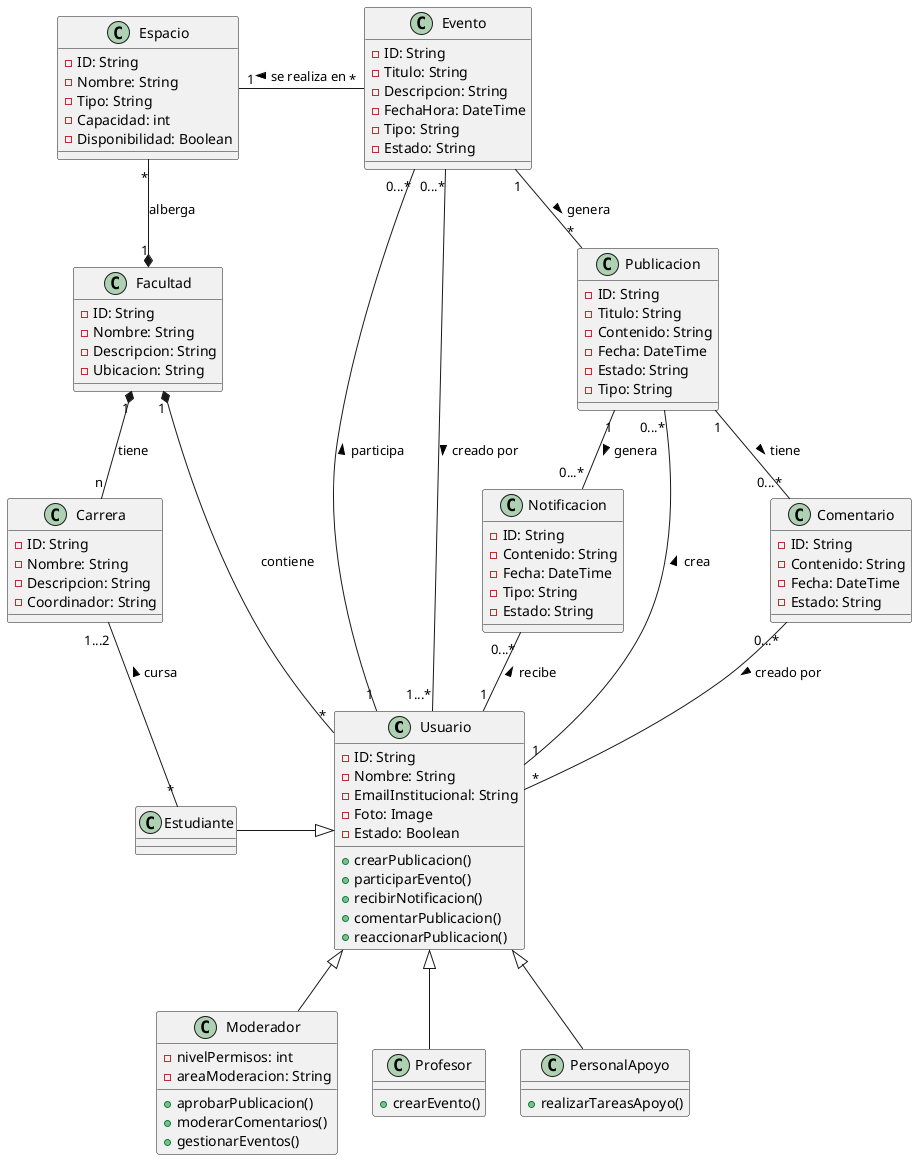 title ModeloDeDominio_UML_Clases

@startuml DomainModel

class Usuario {
  -ID: String
  -Nombre: String
  -EmailInstitucional: String
  -Foto: Image
  -Estado: Boolean

  +crearPublicacion()
  +participarEvento()
  +recibirNotificacion()
  +comentarPublicacion()
  +reaccionarPublicacion()
}

class Moderador {
  -nivelPermisos: int
  -areaModeracion: String

  +aprobarPublicacion()
  +moderarComentarios()
  +gestionarEventos()
}

class Estudiante {
}

class Profesor {
  +crearEvento()
}

class PersonalApoyo {
  +realizarTareasApoyo()
}

class Facultad {
  -ID: String
  -Nombre: String
  -Descripcion: String
  -Ubicacion: String
}

class Carrera {
  -ID: String
  -Nombre: String
  -Descripcion: String
  -Coordinador: String
}

class Evento {
  -ID: String
  -Titulo: String
  -Descripcion: String
  -FechaHora: DateTime
  -Tipo: String
  -Estado: String
}

class Notificacion {
  -ID: String
  -Contenido: String
  -Fecha: DateTime
  -Tipo: String
  -Estado: String
}

class Espacio {
  -ID: String
  -Nombre: String
  -Tipo: String
  -Capacidad: int
  -Disponibilidad: Boolean
}

class Publicacion {
  -ID: String
  -Titulo: String
  -Contenido: String
  -Fecha: DateTime
  -Estado: String
  -Tipo: String
}

class Comentario {
  -ID: String
  -Contenido: String
  -Fecha: DateTime
  -Estado: String
}

' Relaciones
Moderador -up-|> Usuario
Profesor -up-|> Usuario
Estudiante -right-|> Usuario
PersonalApoyo -up-|> Usuario

Usuario "1" -up- "0...*" Publicacion: crea >
Usuario "1" -up- "0...*" Evento: participa >
Usuario "1" -up- "0...*" Notificacion: recibe >

Estudiante "*" -up- "1...2" Carrera: cursa >

Facultad "1" *-down- "n" Carrera: tiene 
Facultad "1" *-down- "*" Usuario: contiene 
Facultad "1" *-up- "*" Espacio: alberga 

Evento "0...*" -left- "1...*" Usuario: creado por >
Evento "*" -left- "1" Espacio: se realiza en >
Evento "1" -- "*" Publicacion: genera >

Publicacion "1" -- "0...*" Comentario: tiene >
Publicacion "1" -- "0...*" Notificacion: genera >

Comentario "0...*" -down- "*" Usuario: creado por >

@enduml